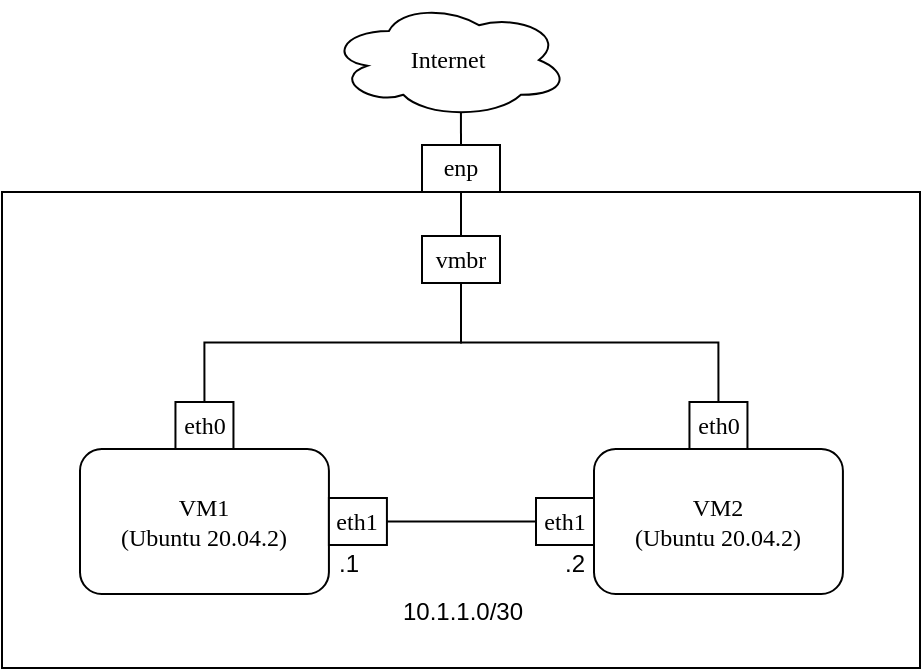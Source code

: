 <mxfile>
    <diagram id="lRvIKwusapoY3uhv9hwN" name="Page-1">
        <mxGraphModel dx="881" dy="511" grid="0" gridSize="10" guides="1" tooltips="1" connect="1" arrows="1" fold="1" page="1" pageScale="1" pageWidth="827" pageHeight="1169" background="#FFFFFF" math="0" shadow="0">
            <root>
                <mxCell id="0"/>
                <mxCell id="1" parent="0"/>
                <mxCell id="J99O9UZvICqlicOt4eDd-3" value="" style="rounded=0;whiteSpace=wrap;html=1;" parent="1" vertex="1">
                    <mxGeometry x="37" y="123" width="459" height="238" as="geometry"/>
                </mxCell>
                <mxCell id="J99O9UZvICqlicOt4eDd-2" value="" style="shape=image;verticalLabelPosition=bottom;labelBackgroundColor=#ffffff;verticalAlign=top;aspect=fixed;imageAspect=0;image=https://jisaba.life/wp-content/uploads/2021/03/proxmox-logo.png;" parent="1" vertex="1">
                    <mxGeometry x="37" y="123" width="58" height="58" as="geometry"/>
                </mxCell>
                <mxCell id="J99O9UZvICqlicOt4eDd-4" value="VM1&lt;br&gt;(Ubuntu 20.04.2)" style="rounded=1;whiteSpace=wrap;html=1;fontFamily=Noto Sans JP;fontSource=https%3A%2F%2Ffonts.googleapis.com%2Fcss%3Ffamily%3DNoto%2BSans%2BJP;" parent="1" vertex="1">
                    <mxGeometry x="76" y="251.5" width="124.46" height="72.5" as="geometry"/>
                </mxCell>
                <mxCell id="J99O9UZvICqlicOt4eDd-13" style="edgeStyle=orthogonalEdgeStyle;rounded=0;orthogonalLoop=1;jettySize=auto;html=1;exitX=0.5;exitY=0;exitDx=0;exitDy=0;entryX=0.5;entryY=1;entryDx=0;entryDy=0;fontFamily=Noto Sans JP;fontSource=https%3A%2F%2Ffonts.googleapis.com%2Fcss%3Ffamily%3DNoto%2BSans%2BJP;endArrow=none;endFill=0;" parent="1" source="J99O9UZvICqlicOt4eDd-5" target="J99O9UZvICqlicOt4eDd-11" edge="1">
                    <mxGeometry relative="1" as="geometry"/>
                </mxCell>
                <mxCell id="J99O9UZvICqlicOt4eDd-5" value="eth0" style="rounded=0;whiteSpace=wrap;html=1;fontFamily=Noto Sans JP;fontSource=https%3A%2F%2Ffonts.googleapis.com%2Fcss%3Ffamily%3DNoto%2BSans%2BJP;" parent="1" vertex="1">
                    <mxGeometry x="123.73" y="228" width="29" height="23.5" as="geometry"/>
                </mxCell>
                <mxCell id="J99O9UZvICqlicOt4eDd-6" value="VM2&lt;br&gt;(Ubuntu 20.04.2)" style="rounded=1;whiteSpace=wrap;html=1;fontFamily=Noto Sans JP;fontSource=https%3A%2F%2Ffonts.googleapis.com%2Fcss%3Ffamily%3DNoto%2BSans%2BJP;" parent="1" vertex="1">
                    <mxGeometry x="333" y="251.5" width="124.46" height="72.5" as="geometry"/>
                </mxCell>
                <mxCell id="J99O9UZvICqlicOt4eDd-14" style="edgeStyle=orthogonalEdgeStyle;rounded=0;orthogonalLoop=1;jettySize=auto;html=1;exitX=0.5;exitY=0;exitDx=0;exitDy=0;entryX=0.5;entryY=1;entryDx=0;entryDy=0;fontFamily=Noto Sans JP;fontSource=https%3A%2F%2Ffonts.googleapis.com%2Fcss%3Ffamily%3DNoto%2BSans%2BJP;endArrow=none;endFill=0;" parent="1" source="J99O9UZvICqlicOt4eDd-7" target="J99O9UZvICqlicOt4eDd-11" edge="1">
                    <mxGeometry relative="1" as="geometry"/>
                </mxCell>
                <mxCell id="J99O9UZvICqlicOt4eDd-7" value="eth0" style="rounded=0;whiteSpace=wrap;html=1;fontFamily=Noto Sans JP;fontSource=https%3A%2F%2Ffonts.googleapis.com%2Fcss%3Ffamily%3DNoto%2BSans%2BJP;" parent="1" vertex="1">
                    <mxGeometry x="380.73" y="228" width="29" height="23.5" as="geometry"/>
                </mxCell>
                <mxCell id="J99O9UZvICqlicOt4eDd-10" style="edgeStyle=orthogonalEdgeStyle;rounded=0;orthogonalLoop=1;jettySize=auto;html=1;exitX=1;exitY=0.5;exitDx=0;exitDy=0;entryX=0;entryY=0.5;entryDx=0;entryDy=0;fontFamily=Noto Sans JP;fontSource=https%3A%2F%2Ffonts.googleapis.com%2Fcss%3Ffamily%3DNoto%2BSans%2BJP;endArrow=none;endFill=0;" parent="1" source="J99O9UZvICqlicOt4eDd-8" target="J99O9UZvICqlicOt4eDd-9" edge="1">
                    <mxGeometry relative="1" as="geometry"/>
                </mxCell>
                <mxCell id="J99O9UZvICqlicOt4eDd-8" value="eth1" style="rounded=0;whiteSpace=wrap;html=1;fontFamily=Noto Sans JP;fontSource=https%3A%2F%2Ffonts.googleapis.com%2Fcss%3Ffamily%3DNoto%2BSans%2BJP;" parent="1" vertex="1">
                    <mxGeometry x="200.46" y="276" width="29" height="23.5" as="geometry"/>
                </mxCell>
                <mxCell id="J99O9UZvICqlicOt4eDd-9" value="eth1" style="rounded=0;whiteSpace=wrap;html=1;fontFamily=Noto Sans JP;fontSource=https%3A%2F%2Ffonts.googleapis.com%2Fcss%3Ffamily%3DNoto%2BSans%2BJP;" parent="1" vertex="1">
                    <mxGeometry x="304.0" y="276" width="29" height="23.5" as="geometry"/>
                </mxCell>
                <mxCell id="J99O9UZvICqlicOt4eDd-16" style="edgeStyle=orthogonalEdgeStyle;rounded=0;orthogonalLoop=1;jettySize=auto;html=1;exitX=0.5;exitY=0;exitDx=0;exitDy=0;entryX=0.5;entryY=1;entryDx=0;entryDy=0;fontFamily=Noto Sans JP;fontSource=https%3A%2F%2Ffonts.googleapis.com%2Fcss%3Ffamily%3DNoto%2BSans%2BJP;endArrow=none;endFill=0;" parent="1" source="J99O9UZvICqlicOt4eDd-11" target="J99O9UZvICqlicOt4eDd-12" edge="1">
                    <mxGeometry relative="1" as="geometry"/>
                </mxCell>
                <mxCell id="J99O9UZvICqlicOt4eDd-11" value="vmbr" style="rounded=0;whiteSpace=wrap;html=1;fontFamily=Noto Sans JP;fontSource=https%3A%2F%2Ffonts.googleapis.com%2Fcss%3Ffamily%3DNoto%2BSans%2BJP;" parent="1" vertex="1">
                    <mxGeometry x="247" y="145" width="39" height="23.5" as="geometry"/>
                </mxCell>
                <mxCell id="J99O9UZvICqlicOt4eDd-19" style="edgeStyle=orthogonalEdgeStyle;rounded=0;orthogonalLoop=1;jettySize=auto;html=1;exitX=0.5;exitY=0;exitDx=0;exitDy=0;entryX=0.55;entryY=0.95;entryDx=0;entryDy=0;fontFamily=Noto Sans JP;fontSource=https%3A%2F%2Ffonts.googleapis.com%2Fcss%3Ffamily%3DNoto%2BSans%2BJP;endArrow=none;endFill=0;entryPerimeter=0;" parent="1" source="J99O9UZvICqlicOt4eDd-12" target="J99O9UZvICqlicOt4eDd-20" edge="1">
                    <mxGeometry relative="1" as="geometry">
                        <mxPoint x="266.505" y="83.0" as="targetPoint"/>
                    </mxGeometry>
                </mxCell>
                <mxCell id="J99O9UZvICqlicOt4eDd-12" value="enp" style="rounded=0;whiteSpace=wrap;html=1;fontFamily=Noto Sans JP;fontSource=https%3A%2F%2Ffonts.googleapis.com%2Fcss%3Ffamily%3DNoto%2BSans%2BJP;" parent="1" vertex="1">
                    <mxGeometry x="247" y="99.5" width="39" height="23.5" as="geometry"/>
                </mxCell>
                <mxCell id="J99O9UZvICqlicOt4eDd-20" value="Internet" style="ellipse;shape=cloud;whiteSpace=wrap;html=1;fontFamily=Noto Sans JP;fontSource=https%3A%2F%2Ffonts.googleapis.com%2Fcss%3Ffamily%3DNoto%2BSans%2BJP;" parent="1" vertex="1">
                    <mxGeometry x="200.46" y="28" width="120" height="58" as="geometry"/>
                </mxCell>
                <mxCell id="2" value="10.1.1.0/30" style="text;html=1;align=center;verticalAlign=middle;resizable=0;points=[];autosize=1;strokeColor=none;" vertex="1" parent="1">
                    <mxGeometry x="231.5" y="324" width="70" height="18" as="geometry"/>
                </mxCell>
                <mxCell id="3" value=".1" style="text;html=1;align=center;verticalAlign=middle;resizable=0;points=[];autosize=1;strokeColor=none;" vertex="1" parent="1">
                    <mxGeometry x="200.46" y="299.5" width="20" height="18" as="geometry"/>
                </mxCell>
                <mxCell id="4" value=".2" style="text;html=1;align=center;verticalAlign=middle;resizable=0;points=[];autosize=1;strokeColor=none;" vertex="1" parent="1">
                    <mxGeometry x="313" y="299.5" width="20" height="18" as="geometry"/>
                </mxCell>
            </root>
        </mxGraphModel>
    </diagram>
</mxfile>